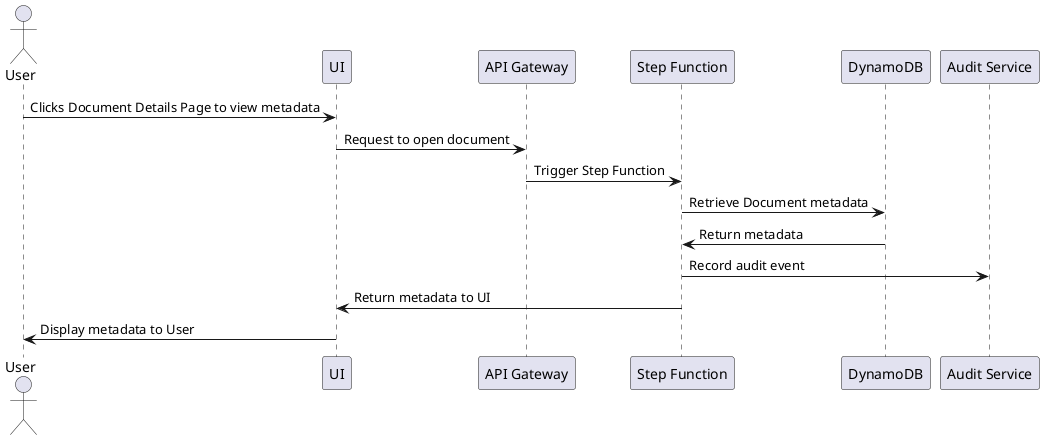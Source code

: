 @startuml  Get Document Metadata Workflow
actor User
participant "UI" as UI
participant "API Gateway" as APIGW
participant "Step Function" as SF
participant "DynamoDB" as DynamoDB
participant "Audit Service" as Audit

User -> UI : Clicks Document Details Page to view metadata
UI -> APIGW : Request to open document
APIGW -> SF : Trigger Step Function

SF -> DynamoDB : Retrieve Document metadata
DynamoDB -> SF : Return metadata

SF -> Audit : Record audit event

SF -> UI : Return metadata to UI
UI -> User : Display metadata to User

@enduml
